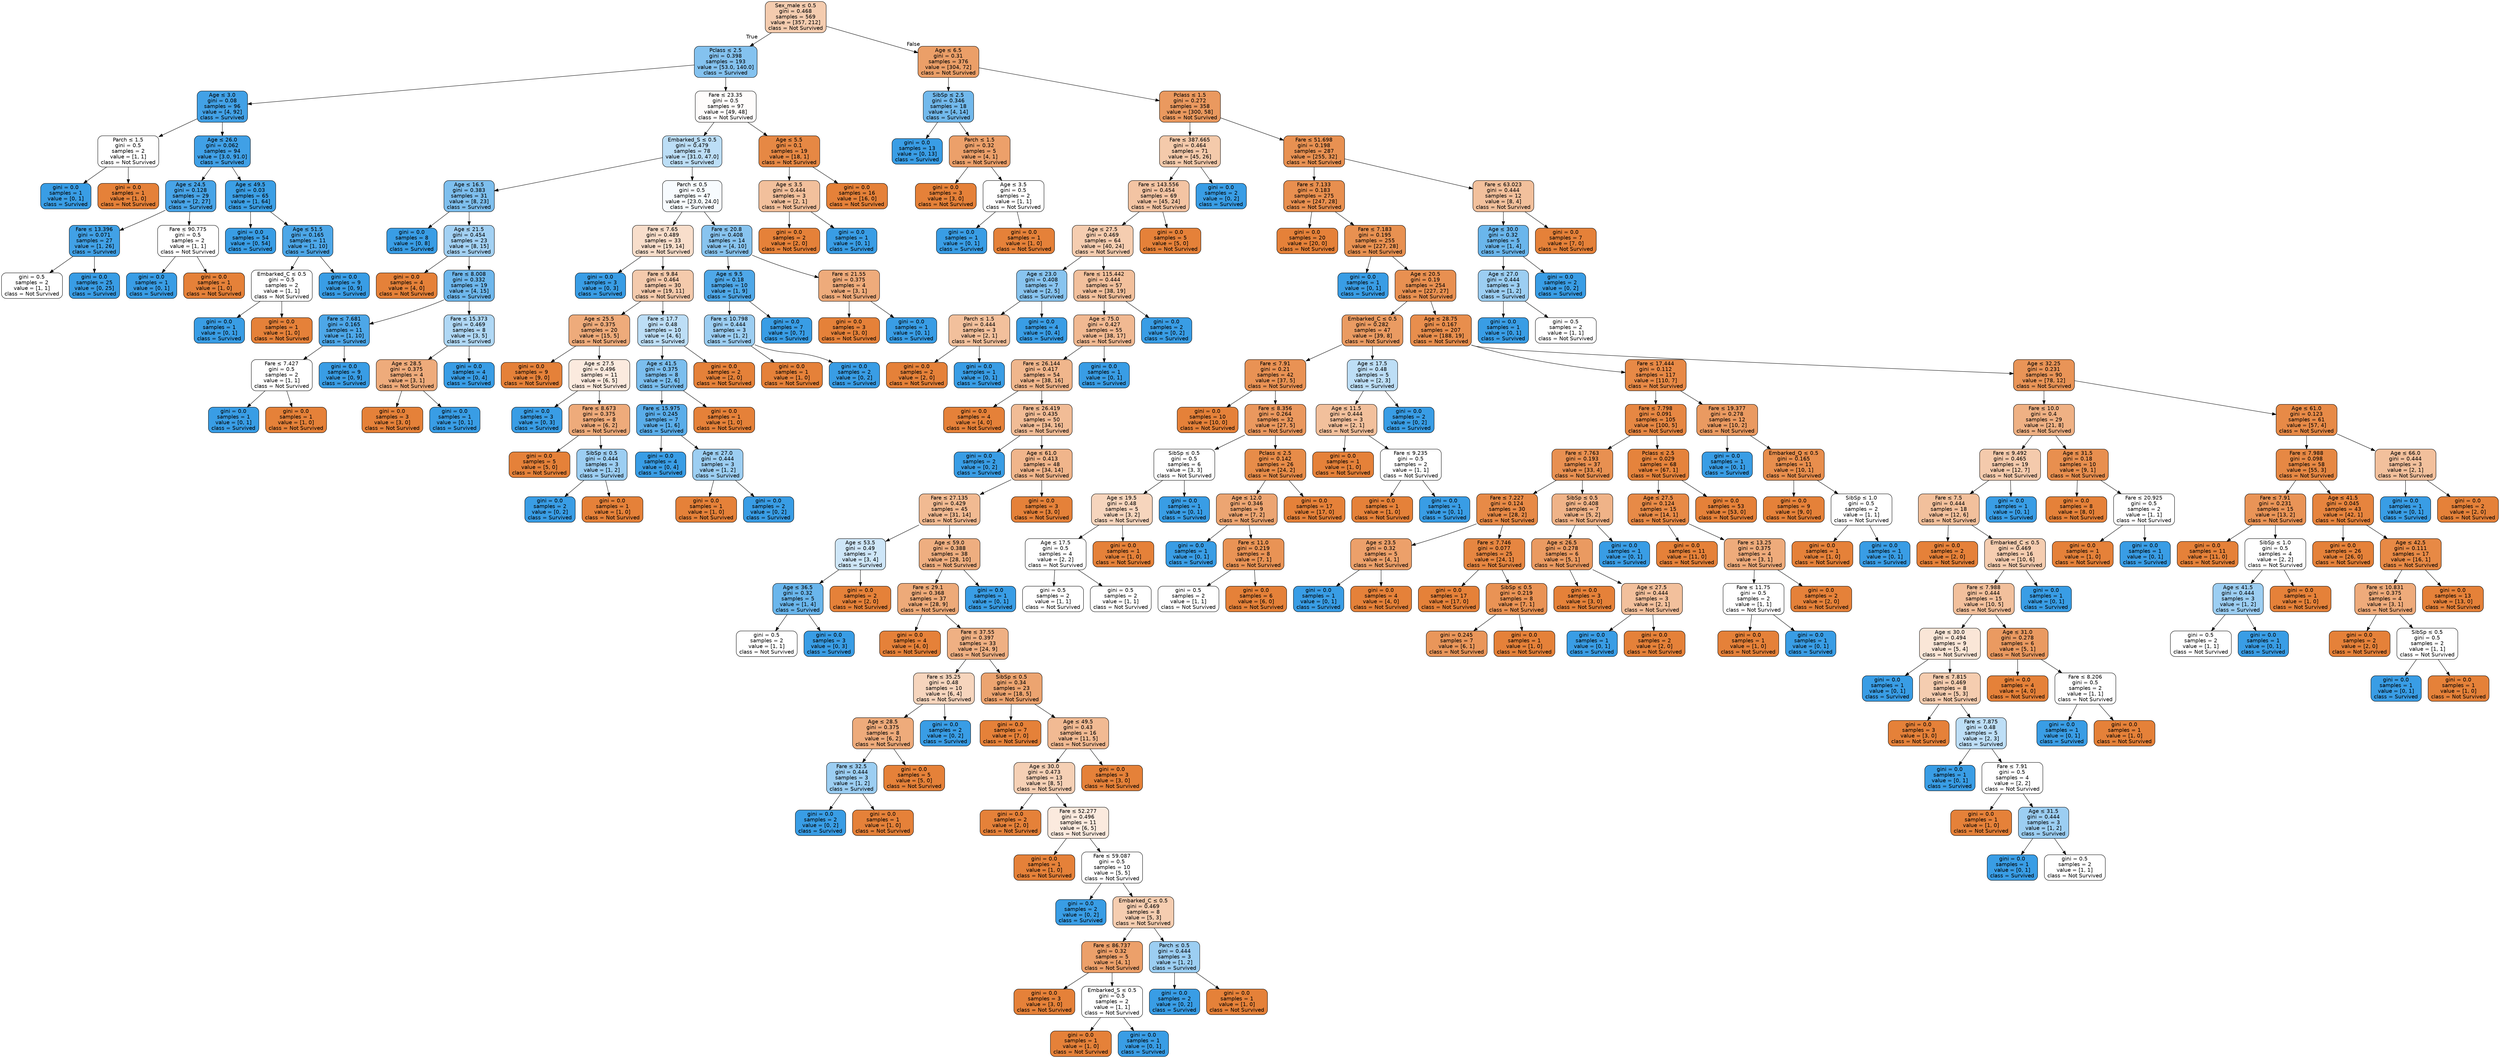 digraph Tree {
node [shape=box, style="filled, rounded", color="black", fontname="helvetica"] ;
edge [fontname="helvetica"] ;
0 [label=<Sex_male &le; 0.5<br/>gini = 0.468<br/>samples = 569<br/>value = [357, 212]<br/>class = Not Survived>, fillcolor="#f4ccaf"] ;
1 [label=<Pclass &le; 2.5<br/>gini = 0.398<br/>samples = 193<br/>value = [53.0, 140.0]<br/>class = Survived>, fillcolor="#84c2ef"] ;
0 -> 1 [labeldistance=2.5, labelangle=45, headlabel="True"] ;
2 [label=<Age &le; 3.0<br/>gini = 0.08<br/>samples = 96<br/>value = [4, 92]<br/>class = Survived>, fillcolor="#42a1e6"] ;
1 -> 2 ;
3 [label=<Parch &le; 1.5<br/>gini = 0.5<br/>samples = 2<br/>value = [1, 1]<br/>class = Not Survived>, fillcolor="#ffffff"] ;
2 -> 3 ;
4 [label=<gini = 0.0<br/>samples = 1<br/>value = [0, 1]<br/>class = Survived>, fillcolor="#399de5"] ;
3 -> 4 ;
5 [label=<gini = 0.0<br/>samples = 1<br/>value = [1, 0]<br/>class = Not Survived>, fillcolor="#e58139"] ;
3 -> 5 ;
6 [label=<Age &le; 26.0<br/>gini = 0.062<br/>samples = 94<br/>value = [3.0, 91.0]<br/>class = Survived>, fillcolor="#40a0e6"] ;
2 -> 6 ;
7 [label=<Age &le; 24.5<br/>gini = 0.128<br/>samples = 29<br/>value = [2, 27]<br/>class = Survived>, fillcolor="#48a4e7"] ;
6 -> 7 ;
8 [label=<Fare &le; 13.396<br/>gini = 0.071<br/>samples = 27<br/>value = [1, 26]<br/>class = Survived>, fillcolor="#41a1e6"] ;
7 -> 8 ;
9 [label=<gini = 0.5<br/>samples = 2<br/>value = [1, 1]<br/>class = Not Survived>, fillcolor="#ffffff"] ;
8 -> 9 ;
10 [label=<gini = 0.0<br/>samples = 25<br/>value = [0, 25]<br/>class = Survived>, fillcolor="#399de5"] ;
8 -> 10 ;
11 [label=<Fare &le; 90.775<br/>gini = 0.5<br/>samples = 2<br/>value = [1, 1]<br/>class = Not Survived>, fillcolor="#ffffff"] ;
7 -> 11 ;
12 [label=<gini = 0.0<br/>samples = 1<br/>value = [0, 1]<br/>class = Survived>, fillcolor="#399de5"] ;
11 -> 12 ;
13 [label=<gini = 0.0<br/>samples = 1<br/>value = [1, 0]<br/>class = Not Survived>, fillcolor="#e58139"] ;
11 -> 13 ;
14 [label=<Age &le; 49.5<br/>gini = 0.03<br/>samples = 65<br/>value = [1, 64]<br/>class = Survived>, fillcolor="#3c9fe5"] ;
6 -> 14 ;
15 [label=<gini = 0.0<br/>samples = 54<br/>value = [0, 54]<br/>class = Survived>, fillcolor="#399de5"] ;
14 -> 15 ;
16 [label=<Age &le; 51.5<br/>gini = 0.165<br/>samples = 11<br/>value = [1, 10]<br/>class = Survived>, fillcolor="#4da7e8"] ;
14 -> 16 ;
17 [label=<Embarked_C &le; 0.5<br/>gini = 0.5<br/>samples = 2<br/>value = [1, 1]<br/>class = Not Survived>, fillcolor="#ffffff"] ;
16 -> 17 ;
18 [label=<gini = 0.0<br/>samples = 1<br/>value = [0, 1]<br/>class = Survived>, fillcolor="#399de5"] ;
17 -> 18 ;
19 [label=<gini = 0.0<br/>samples = 1<br/>value = [1, 0]<br/>class = Not Survived>, fillcolor="#e58139"] ;
17 -> 19 ;
20 [label=<gini = 0.0<br/>samples = 9<br/>value = [0, 9]<br/>class = Survived>, fillcolor="#399de5"] ;
16 -> 20 ;
21 [label=<Fare &le; 23.35<br/>gini = 0.5<br/>samples = 97<br/>value = [49, 48]<br/>class = Not Survived>, fillcolor="#fefcfb"] ;
1 -> 21 ;
22 [label=<Embarked_S &le; 0.5<br/>gini = 0.479<br/>samples = 78<br/>value = [31.0, 47.0]<br/>class = Survived>, fillcolor="#bcdef6"] ;
21 -> 22 ;
23 [label=<Age &le; 16.5<br/>gini = 0.383<br/>samples = 31<br/>value = [8, 23]<br/>class = Survived>, fillcolor="#7ebfee"] ;
22 -> 23 ;
24 [label=<gini = 0.0<br/>samples = 8<br/>value = [0, 8]<br/>class = Survived>, fillcolor="#399de5"] ;
23 -> 24 ;
25 [label=<Age &le; 21.5<br/>gini = 0.454<br/>samples = 23<br/>value = [8, 15]<br/>class = Survived>, fillcolor="#a3d1f3"] ;
23 -> 25 ;
26 [label=<gini = 0.0<br/>samples = 4<br/>value = [4, 0]<br/>class = Not Survived>, fillcolor="#e58139"] ;
25 -> 26 ;
27 [label=<Fare &le; 8.008<br/>gini = 0.332<br/>samples = 19<br/>value = [4, 15]<br/>class = Survived>, fillcolor="#6eb7ec"] ;
25 -> 27 ;
28 [label=<Fare &le; 7.681<br/>gini = 0.165<br/>samples = 11<br/>value = [1, 10]<br/>class = Survived>, fillcolor="#4da7e8"] ;
27 -> 28 ;
29 [label=<Fare &le; 7.427<br/>gini = 0.5<br/>samples = 2<br/>value = [1, 1]<br/>class = Not Survived>, fillcolor="#ffffff"] ;
28 -> 29 ;
30 [label=<gini = 0.0<br/>samples = 1<br/>value = [0, 1]<br/>class = Survived>, fillcolor="#399de5"] ;
29 -> 30 ;
31 [label=<gini = 0.0<br/>samples = 1<br/>value = [1, 0]<br/>class = Not Survived>, fillcolor="#e58139"] ;
29 -> 31 ;
32 [label=<gini = 0.0<br/>samples = 9<br/>value = [0, 9]<br/>class = Survived>, fillcolor="#399de5"] ;
28 -> 32 ;
33 [label=<Fare &le; 15.373<br/>gini = 0.469<br/>samples = 8<br/>value = [3, 5]<br/>class = Survived>, fillcolor="#b0d8f5"] ;
27 -> 33 ;
34 [label=<Age &le; 28.5<br/>gini = 0.375<br/>samples = 4<br/>value = [3, 1]<br/>class = Not Survived>, fillcolor="#eeab7b"] ;
33 -> 34 ;
35 [label=<gini = 0.0<br/>samples = 3<br/>value = [3, 0]<br/>class = Not Survived>, fillcolor="#e58139"] ;
34 -> 35 ;
36 [label=<gini = 0.0<br/>samples = 1<br/>value = [0, 1]<br/>class = Survived>, fillcolor="#399de5"] ;
34 -> 36 ;
37 [label=<gini = 0.0<br/>samples = 4<br/>value = [0, 4]<br/>class = Survived>, fillcolor="#399de5"] ;
33 -> 37 ;
38 [label=<Parch &le; 0.5<br/>gini = 0.5<br/>samples = 47<br/>value = [23.0, 24.0]<br/>class = Survived>, fillcolor="#f7fbfe"] ;
22 -> 38 ;
39 [label=<Fare &le; 7.65<br/>gini = 0.489<br/>samples = 33<br/>value = [19, 14]<br/>class = Not Survived>, fillcolor="#f8decb"] ;
38 -> 39 ;
40 [label=<gini = 0.0<br/>samples = 3<br/>value = [0, 3]<br/>class = Survived>, fillcolor="#399de5"] ;
39 -> 40 ;
41 [label=<Fare &le; 9.84<br/>gini = 0.464<br/>samples = 30<br/>value = [19, 11]<br/>class = Not Survived>, fillcolor="#f4caac"] ;
39 -> 41 ;
42 [label=<Age &le; 25.5<br/>gini = 0.375<br/>samples = 20<br/>value = [15, 5]<br/>class = Not Survived>, fillcolor="#eeab7b"] ;
41 -> 42 ;
43 [label=<gini = 0.0<br/>samples = 9<br/>value = [9, 0]<br/>class = Not Survived>, fillcolor="#e58139"] ;
42 -> 43 ;
44 [label=<Age &le; 27.5<br/>gini = 0.496<br/>samples = 11<br/>value = [6, 5]<br/>class = Not Survived>, fillcolor="#fbeade"] ;
42 -> 44 ;
45 [label=<gini = 0.0<br/>samples = 3<br/>value = [0, 3]<br/>class = Survived>, fillcolor="#399de5"] ;
44 -> 45 ;
46 [label=<Fare &le; 8.673<br/>gini = 0.375<br/>samples = 8<br/>value = [6, 2]<br/>class = Not Survived>, fillcolor="#eeab7b"] ;
44 -> 46 ;
47 [label=<gini = 0.0<br/>samples = 5<br/>value = [5, 0]<br/>class = Not Survived>, fillcolor="#e58139"] ;
46 -> 47 ;
48 [label=<SibSp &le; 0.5<br/>gini = 0.444<br/>samples = 3<br/>value = [1, 2]<br/>class = Survived>, fillcolor="#9ccef2"] ;
46 -> 48 ;
49 [label=<gini = 0.0<br/>samples = 2<br/>value = [0, 2]<br/>class = Survived>, fillcolor="#399de5"] ;
48 -> 49 ;
50 [label=<gini = 0.0<br/>samples = 1<br/>value = [1, 0]<br/>class = Not Survived>, fillcolor="#e58139"] ;
48 -> 50 ;
51 [label=<Fare &le; 17.7<br/>gini = 0.48<br/>samples = 10<br/>value = [4, 6]<br/>class = Survived>, fillcolor="#bddef6"] ;
41 -> 51 ;
52 [label=<Age &le; 41.5<br/>gini = 0.375<br/>samples = 8<br/>value = [2, 6]<br/>class = Survived>, fillcolor="#7bbeee"] ;
51 -> 52 ;
53 [label=<Fare &le; 15.975<br/>gini = 0.245<br/>samples = 7<br/>value = [1, 6]<br/>class = Survived>, fillcolor="#5aade9"] ;
52 -> 53 ;
54 [label=<gini = 0.0<br/>samples = 4<br/>value = [0, 4]<br/>class = Survived>, fillcolor="#399de5"] ;
53 -> 54 ;
55 [label=<Age &le; 27.0<br/>gini = 0.444<br/>samples = 3<br/>value = [1, 2]<br/>class = Survived>, fillcolor="#9ccef2"] ;
53 -> 55 ;
56 [label=<gini = 0.0<br/>samples = 1<br/>value = [1, 0]<br/>class = Not Survived>, fillcolor="#e58139"] ;
55 -> 56 ;
57 [label=<gini = 0.0<br/>samples = 2<br/>value = [0, 2]<br/>class = Survived>, fillcolor="#399de5"] ;
55 -> 57 ;
58 [label=<gini = 0.0<br/>samples = 1<br/>value = [1, 0]<br/>class = Not Survived>, fillcolor="#e58139"] ;
52 -> 58 ;
59 [label=<gini = 0.0<br/>samples = 2<br/>value = [2, 0]<br/>class = Not Survived>, fillcolor="#e58139"] ;
51 -> 59 ;
60 [label=<Fare &le; 20.8<br/>gini = 0.408<br/>samples = 14<br/>value = [4, 10]<br/>class = Survived>, fillcolor="#88c4ef"] ;
38 -> 60 ;
61 [label=<Age &le; 9.5<br/>gini = 0.18<br/>samples = 10<br/>value = [1, 9]<br/>class = Survived>, fillcolor="#4fa8e8"] ;
60 -> 61 ;
62 [label=<Fare &le; 10.798<br/>gini = 0.444<br/>samples = 3<br/>value = [1, 2]<br/>class = Survived>, fillcolor="#9ccef2"] ;
61 -> 62 ;
63 [label=<gini = 0.0<br/>samples = 1<br/>value = [1, 0]<br/>class = Not Survived>, fillcolor="#e58139"] ;
62 -> 63 ;
64 [label=<gini = 0.0<br/>samples = 2<br/>value = [0, 2]<br/>class = Survived>, fillcolor="#399de5"] ;
62 -> 64 ;
65 [label=<gini = 0.0<br/>samples = 7<br/>value = [0, 7]<br/>class = Survived>, fillcolor="#399de5"] ;
61 -> 65 ;
66 [label=<Fare &le; 21.55<br/>gini = 0.375<br/>samples = 4<br/>value = [3, 1]<br/>class = Not Survived>, fillcolor="#eeab7b"] ;
60 -> 66 ;
67 [label=<gini = 0.0<br/>samples = 3<br/>value = [3, 0]<br/>class = Not Survived>, fillcolor="#e58139"] ;
66 -> 67 ;
68 [label=<gini = 0.0<br/>samples = 1<br/>value = [0, 1]<br/>class = Survived>, fillcolor="#399de5"] ;
66 -> 68 ;
69 [label=<Age &le; 5.5<br/>gini = 0.1<br/>samples = 19<br/>value = [18, 1]<br/>class = Not Survived>, fillcolor="#e68844"] ;
21 -> 69 ;
70 [label=<Age &le; 3.5<br/>gini = 0.444<br/>samples = 3<br/>value = [2, 1]<br/>class = Not Survived>, fillcolor="#f2c09c"] ;
69 -> 70 ;
71 [label=<gini = 0.0<br/>samples = 2<br/>value = [2, 0]<br/>class = Not Survived>, fillcolor="#e58139"] ;
70 -> 71 ;
72 [label=<gini = 0.0<br/>samples = 1<br/>value = [0, 1]<br/>class = Survived>, fillcolor="#399de5"] ;
70 -> 72 ;
73 [label=<gini = 0.0<br/>samples = 16<br/>value = [16, 0]<br/>class = Not Survived>, fillcolor="#e58139"] ;
69 -> 73 ;
74 [label=<Age &le; 6.5<br/>gini = 0.31<br/>samples = 376<br/>value = [304, 72]<br/>class = Not Survived>, fillcolor="#eb9f68"] ;
0 -> 74 [labeldistance=2.5, labelangle=-45, headlabel="False"] ;
75 [label=<SibSp &le; 2.5<br/>gini = 0.346<br/>samples = 18<br/>value = [4, 14]<br/>class = Survived>, fillcolor="#72b9ec"] ;
74 -> 75 ;
76 [label=<gini = 0.0<br/>samples = 13<br/>value = [0, 13]<br/>class = Survived>, fillcolor="#399de5"] ;
75 -> 76 ;
77 [label=<Parch &le; 1.5<br/>gini = 0.32<br/>samples = 5<br/>value = [4, 1]<br/>class = Not Survived>, fillcolor="#eca06a"] ;
75 -> 77 ;
78 [label=<gini = 0.0<br/>samples = 3<br/>value = [3, 0]<br/>class = Not Survived>, fillcolor="#e58139"] ;
77 -> 78 ;
79 [label=<Age &le; 3.5<br/>gini = 0.5<br/>samples = 2<br/>value = [1, 1]<br/>class = Not Survived>, fillcolor="#ffffff"] ;
77 -> 79 ;
80 [label=<gini = 0.0<br/>samples = 1<br/>value = [0, 1]<br/>class = Survived>, fillcolor="#399de5"] ;
79 -> 80 ;
81 [label=<gini = 0.0<br/>samples = 1<br/>value = [1, 0]<br/>class = Not Survived>, fillcolor="#e58139"] ;
79 -> 81 ;
82 [label=<Pclass &le; 1.5<br/>gini = 0.272<br/>samples = 358<br/>value = [300, 58]<br/>class = Not Survived>, fillcolor="#ea995f"] ;
74 -> 82 ;
83 [label=<Fare &le; 387.665<br/>gini = 0.464<br/>samples = 71<br/>value = [45, 26]<br/>class = Not Survived>, fillcolor="#f4caab"] ;
82 -> 83 ;
84 [label=<Fare &le; 143.556<br/>gini = 0.454<br/>samples = 69<br/>value = [45, 24]<br/>class = Not Survived>, fillcolor="#f3c4a3"] ;
83 -> 84 ;
85 [label=<Age &le; 27.5<br/>gini = 0.469<br/>samples = 64<br/>value = [40, 24]<br/>class = Not Survived>, fillcolor="#f5cdb0"] ;
84 -> 85 ;
86 [label=<Age &le; 23.0<br/>gini = 0.408<br/>samples = 7<br/>value = [2, 5]<br/>class = Survived>, fillcolor="#88c4ef"] ;
85 -> 86 ;
87 [label=<Parch &le; 1.5<br/>gini = 0.444<br/>samples = 3<br/>value = [2, 1]<br/>class = Not Survived>, fillcolor="#f2c09c"] ;
86 -> 87 ;
88 [label=<gini = 0.0<br/>samples = 2<br/>value = [2, 0]<br/>class = Not Survived>, fillcolor="#e58139"] ;
87 -> 88 ;
89 [label=<gini = 0.0<br/>samples = 1<br/>value = [0, 1]<br/>class = Survived>, fillcolor="#399de5"] ;
87 -> 89 ;
90 [label=<gini = 0.0<br/>samples = 4<br/>value = [0, 4]<br/>class = Survived>, fillcolor="#399de5"] ;
86 -> 90 ;
91 [label=<Fare &le; 115.442<br/>gini = 0.444<br/>samples = 57<br/>value = [38, 19]<br/>class = Not Survived>, fillcolor="#f2c09c"] ;
85 -> 91 ;
92 [label=<Age &le; 75.0<br/>gini = 0.427<br/>samples = 55<br/>value = [38, 17]<br/>class = Not Survived>, fillcolor="#f1b992"] ;
91 -> 92 ;
93 [label=<Fare &le; 26.144<br/>gini = 0.417<br/>samples = 54<br/>value = [38, 16]<br/>class = Not Survived>, fillcolor="#f0b68c"] ;
92 -> 93 ;
94 [label=<gini = 0.0<br/>samples = 4<br/>value = [4, 0]<br/>class = Not Survived>, fillcolor="#e58139"] ;
93 -> 94 ;
95 [label=<Fare &le; 26.419<br/>gini = 0.435<br/>samples = 50<br/>value = [34, 16]<br/>class = Not Survived>, fillcolor="#f1bc96"] ;
93 -> 95 ;
96 [label=<gini = 0.0<br/>samples = 2<br/>value = [0, 2]<br/>class = Survived>, fillcolor="#399de5"] ;
95 -> 96 ;
97 [label=<Age &le; 61.0<br/>gini = 0.413<br/>samples = 48<br/>value = [34, 14]<br/>class = Not Survived>, fillcolor="#f0b58b"] ;
95 -> 97 ;
98 [label=<Fare &le; 27.135<br/>gini = 0.429<br/>samples = 45<br/>value = [31, 14]<br/>class = Not Survived>, fillcolor="#f1ba92"] ;
97 -> 98 ;
99 [label=<Age &le; 53.5<br/>gini = 0.49<br/>samples = 7<br/>value = [3, 4]<br/>class = Survived>, fillcolor="#cee6f8"] ;
98 -> 99 ;
100 [label=<Age &le; 36.5<br/>gini = 0.32<br/>samples = 5<br/>value = [1, 4]<br/>class = Survived>, fillcolor="#6ab6ec"] ;
99 -> 100 ;
101 [label=<gini = 0.5<br/>samples = 2<br/>value = [1, 1]<br/>class = Not Survived>, fillcolor="#ffffff"] ;
100 -> 101 ;
102 [label=<gini = 0.0<br/>samples = 3<br/>value = [0, 3]<br/>class = Survived>, fillcolor="#399de5"] ;
100 -> 102 ;
103 [label=<gini = 0.0<br/>samples = 2<br/>value = [2, 0]<br/>class = Not Survived>, fillcolor="#e58139"] ;
99 -> 103 ;
104 [label=<Age &le; 59.0<br/>gini = 0.388<br/>samples = 38<br/>value = [28, 10]<br/>class = Not Survived>, fillcolor="#eeae80"] ;
98 -> 104 ;
105 [label=<Fare &le; 29.1<br/>gini = 0.368<br/>samples = 37<br/>value = [28, 9]<br/>class = Not Survived>, fillcolor="#edaa79"] ;
104 -> 105 ;
106 [label=<gini = 0.0<br/>samples = 4<br/>value = [4, 0]<br/>class = Not Survived>, fillcolor="#e58139"] ;
105 -> 106 ;
107 [label=<Fare &le; 37.55<br/>gini = 0.397<br/>samples = 33<br/>value = [24, 9]<br/>class = Not Survived>, fillcolor="#efb083"] ;
105 -> 107 ;
108 [label=<Fare &le; 35.25<br/>gini = 0.48<br/>samples = 10<br/>value = [6, 4]<br/>class = Not Survived>, fillcolor="#f6d5bd"] ;
107 -> 108 ;
109 [label=<Age &le; 28.5<br/>gini = 0.375<br/>samples = 8<br/>value = [6, 2]<br/>class = Not Survived>, fillcolor="#eeab7b"] ;
108 -> 109 ;
110 [label=<Fare &le; 32.5<br/>gini = 0.444<br/>samples = 3<br/>value = [1, 2]<br/>class = Survived>, fillcolor="#9ccef2"] ;
109 -> 110 ;
111 [label=<gini = 0.0<br/>samples = 2<br/>value = [0, 2]<br/>class = Survived>, fillcolor="#399de5"] ;
110 -> 111 ;
112 [label=<gini = 0.0<br/>samples = 1<br/>value = [1, 0]<br/>class = Not Survived>, fillcolor="#e58139"] ;
110 -> 112 ;
113 [label=<gini = 0.0<br/>samples = 5<br/>value = [5, 0]<br/>class = Not Survived>, fillcolor="#e58139"] ;
109 -> 113 ;
114 [label=<gini = 0.0<br/>samples = 2<br/>value = [0, 2]<br/>class = Survived>, fillcolor="#399de5"] ;
108 -> 114 ;
115 [label=<SibSp &le; 0.5<br/>gini = 0.34<br/>samples = 23<br/>value = [18, 5]<br/>class = Not Survived>, fillcolor="#eca470"] ;
107 -> 115 ;
116 [label=<gini = 0.0<br/>samples = 7<br/>value = [7, 0]<br/>class = Not Survived>, fillcolor="#e58139"] ;
115 -> 116 ;
117 [label=<Age &le; 49.5<br/>gini = 0.43<br/>samples = 16<br/>value = [11, 5]<br/>class = Not Survived>, fillcolor="#f1ba93"] ;
115 -> 117 ;
118 [label=<Age &le; 30.0<br/>gini = 0.473<br/>samples = 13<br/>value = [8, 5]<br/>class = Not Survived>, fillcolor="#f5d0b5"] ;
117 -> 118 ;
119 [label=<gini = 0.0<br/>samples = 2<br/>value = [2, 0]<br/>class = Not Survived>, fillcolor="#e58139"] ;
118 -> 119 ;
120 [label=<Fare &le; 52.277<br/>gini = 0.496<br/>samples = 11<br/>value = [6, 5]<br/>class = Not Survived>, fillcolor="#fbeade"] ;
118 -> 120 ;
121 [label=<gini = 0.0<br/>samples = 1<br/>value = [1, 0]<br/>class = Not Survived>, fillcolor="#e58139"] ;
120 -> 121 ;
122 [label=<Fare &le; 59.087<br/>gini = 0.5<br/>samples = 10<br/>value = [5, 5]<br/>class = Not Survived>, fillcolor="#ffffff"] ;
120 -> 122 ;
123 [label=<gini = 0.0<br/>samples = 2<br/>value = [0, 2]<br/>class = Survived>, fillcolor="#399de5"] ;
122 -> 123 ;
124 [label=<Embarked_C &le; 0.5<br/>gini = 0.469<br/>samples = 8<br/>value = [5, 3]<br/>class = Not Survived>, fillcolor="#f5cdb0"] ;
122 -> 124 ;
125 [label=<Fare &le; 86.737<br/>gini = 0.32<br/>samples = 5<br/>value = [4, 1]<br/>class = Not Survived>, fillcolor="#eca06a"] ;
124 -> 125 ;
126 [label=<gini = 0.0<br/>samples = 3<br/>value = [3, 0]<br/>class = Not Survived>, fillcolor="#e58139"] ;
125 -> 126 ;
127 [label=<Embarked_S &le; 0.5<br/>gini = 0.5<br/>samples = 2<br/>value = [1, 1]<br/>class = Not Survived>, fillcolor="#ffffff"] ;
125 -> 127 ;
128 [label=<gini = 0.0<br/>samples = 1<br/>value = [1, 0]<br/>class = Not Survived>, fillcolor="#e58139"] ;
127 -> 128 ;
129 [label=<gini = 0.0<br/>samples = 1<br/>value = [0, 1]<br/>class = Survived>, fillcolor="#399de5"] ;
127 -> 129 ;
130 [label=<Parch &le; 0.5<br/>gini = 0.444<br/>samples = 3<br/>value = [1, 2]<br/>class = Survived>, fillcolor="#9ccef2"] ;
124 -> 130 ;
131 [label=<gini = 0.0<br/>samples = 2<br/>value = [0, 2]<br/>class = Survived>, fillcolor="#399de5"] ;
130 -> 131 ;
132 [label=<gini = 0.0<br/>samples = 1<br/>value = [1, 0]<br/>class = Not Survived>, fillcolor="#e58139"] ;
130 -> 132 ;
133 [label=<gini = 0.0<br/>samples = 3<br/>value = [3, 0]<br/>class = Not Survived>, fillcolor="#e58139"] ;
117 -> 133 ;
134 [label=<gini = 0.0<br/>samples = 1<br/>value = [0, 1]<br/>class = Survived>, fillcolor="#399de5"] ;
104 -> 134 ;
135 [label=<gini = 0.0<br/>samples = 3<br/>value = [3, 0]<br/>class = Not Survived>, fillcolor="#e58139"] ;
97 -> 135 ;
136 [label=<gini = 0.0<br/>samples = 1<br/>value = [0, 1]<br/>class = Survived>, fillcolor="#399de5"] ;
92 -> 136 ;
137 [label=<gini = 0.0<br/>samples = 2<br/>value = [0, 2]<br/>class = Survived>, fillcolor="#399de5"] ;
91 -> 137 ;
138 [label=<gini = 0.0<br/>samples = 5<br/>value = [5, 0]<br/>class = Not Survived>, fillcolor="#e58139"] ;
84 -> 138 ;
139 [label=<gini = 0.0<br/>samples = 2<br/>value = [0, 2]<br/>class = Survived>, fillcolor="#399de5"] ;
83 -> 139 ;
140 [label=<Fare &le; 51.698<br/>gini = 0.198<br/>samples = 287<br/>value = [255, 32]<br/>class = Not Survived>, fillcolor="#e89152"] ;
82 -> 140 ;
141 [label=<Fare &le; 7.133<br/>gini = 0.183<br/>samples = 275<br/>value = [247, 28]<br/>class = Not Survived>, fillcolor="#e88f4f"] ;
140 -> 141 ;
142 [label=<gini = 0.0<br/>samples = 20<br/>value = [20, 0]<br/>class = Not Survived>, fillcolor="#e58139"] ;
141 -> 142 ;
143 [label=<Fare &le; 7.183<br/>gini = 0.195<br/>samples = 255<br/>value = [227, 28]<br/>class = Not Survived>, fillcolor="#e89151"] ;
141 -> 143 ;
144 [label=<gini = 0.0<br/>samples = 1<br/>value = [0, 1]<br/>class = Survived>, fillcolor="#399de5"] ;
143 -> 144 ;
145 [label=<Age &le; 20.5<br/>gini = 0.19<br/>samples = 254<br/>value = [227, 27]<br/>class = Not Survived>, fillcolor="#e89051"] ;
143 -> 145 ;
146 [label=<Embarked_C &le; 0.5<br/>gini = 0.282<br/>samples = 47<br/>value = [39, 8]<br/>class = Not Survived>, fillcolor="#ea9b62"] ;
145 -> 146 ;
147 [label=<Fare &le; 7.91<br/>gini = 0.21<br/>samples = 42<br/>value = [37, 5]<br/>class = Not Survived>, fillcolor="#e99254"] ;
146 -> 147 ;
148 [label=<gini = 0.0<br/>samples = 10<br/>value = [10, 0]<br/>class = Not Survived>, fillcolor="#e58139"] ;
147 -> 148 ;
149 [label=<Fare &le; 8.356<br/>gini = 0.264<br/>samples = 32<br/>value = [27, 5]<br/>class = Not Survived>, fillcolor="#ea985e"] ;
147 -> 149 ;
150 [label=<SibSp &le; 0.5<br/>gini = 0.5<br/>samples = 6<br/>value = [3, 3]<br/>class = Not Survived>, fillcolor="#ffffff"] ;
149 -> 150 ;
151 [label=<Age &le; 19.5<br/>gini = 0.48<br/>samples = 5<br/>value = [3, 2]<br/>class = Not Survived>, fillcolor="#f6d5bd"] ;
150 -> 151 ;
152 [label=<Age &le; 17.5<br/>gini = 0.5<br/>samples = 4<br/>value = [2, 2]<br/>class = Not Survived>, fillcolor="#ffffff"] ;
151 -> 152 ;
153 [label=<gini = 0.5<br/>samples = 2<br/>value = [1, 1]<br/>class = Not Survived>, fillcolor="#ffffff"] ;
152 -> 153 ;
154 [label=<gini = 0.5<br/>samples = 2<br/>value = [1, 1]<br/>class = Not Survived>, fillcolor="#ffffff"] ;
152 -> 154 ;
155 [label=<gini = 0.0<br/>samples = 1<br/>value = [1, 0]<br/>class = Not Survived>, fillcolor="#e58139"] ;
151 -> 155 ;
156 [label=<gini = 0.0<br/>samples = 1<br/>value = [0, 1]<br/>class = Survived>, fillcolor="#399de5"] ;
150 -> 156 ;
157 [label=<Pclass &le; 2.5<br/>gini = 0.142<br/>samples = 26<br/>value = [24, 2]<br/>class = Not Survived>, fillcolor="#e78c49"] ;
149 -> 157 ;
158 [label=<Age &le; 12.0<br/>gini = 0.346<br/>samples = 9<br/>value = [7, 2]<br/>class = Not Survived>, fillcolor="#eca572"] ;
157 -> 158 ;
159 [label=<gini = 0.0<br/>samples = 1<br/>value = [0, 1]<br/>class = Survived>, fillcolor="#399de5"] ;
158 -> 159 ;
160 [label=<Fare &le; 11.0<br/>gini = 0.219<br/>samples = 8<br/>value = [7, 1]<br/>class = Not Survived>, fillcolor="#e99355"] ;
158 -> 160 ;
161 [label=<gini = 0.5<br/>samples = 2<br/>value = [1, 1]<br/>class = Not Survived>, fillcolor="#ffffff"] ;
160 -> 161 ;
162 [label=<gini = 0.0<br/>samples = 6<br/>value = [6, 0]<br/>class = Not Survived>, fillcolor="#e58139"] ;
160 -> 162 ;
163 [label=<gini = 0.0<br/>samples = 17<br/>value = [17, 0]<br/>class = Not Survived>, fillcolor="#e58139"] ;
157 -> 163 ;
164 [label=<Age &le; 17.5<br/>gini = 0.48<br/>samples = 5<br/>value = [2, 3]<br/>class = Survived>, fillcolor="#bddef6"] ;
146 -> 164 ;
165 [label=<Age &le; 11.5<br/>gini = 0.444<br/>samples = 3<br/>value = [2, 1]<br/>class = Not Survived>, fillcolor="#f2c09c"] ;
164 -> 165 ;
166 [label=<gini = 0.0<br/>samples = 1<br/>value = [1, 0]<br/>class = Not Survived>, fillcolor="#e58139"] ;
165 -> 166 ;
167 [label=<Fare &le; 9.235<br/>gini = 0.5<br/>samples = 2<br/>value = [1, 1]<br/>class = Not Survived>, fillcolor="#ffffff"] ;
165 -> 167 ;
168 [label=<gini = 0.0<br/>samples = 1<br/>value = [1, 0]<br/>class = Not Survived>, fillcolor="#e58139"] ;
167 -> 168 ;
169 [label=<gini = 0.0<br/>samples = 1<br/>value = [0, 1]<br/>class = Survived>, fillcolor="#399de5"] ;
167 -> 169 ;
170 [label=<gini = 0.0<br/>samples = 2<br/>value = [0, 2]<br/>class = Survived>, fillcolor="#399de5"] ;
164 -> 170 ;
171 [label=<Age &le; 28.75<br/>gini = 0.167<br/>samples = 207<br/>value = [188, 19]<br/>class = Not Survived>, fillcolor="#e88e4d"] ;
145 -> 171 ;
172 [label=<Fare &le; 17.444<br/>gini = 0.112<br/>samples = 117<br/>value = [110, 7]<br/>class = Not Survived>, fillcolor="#e78946"] ;
171 -> 172 ;
173 [label=<Fare &le; 7.798<br/>gini = 0.091<br/>samples = 105<br/>value = [100, 5]<br/>class = Not Survived>, fillcolor="#e68743"] ;
172 -> 173 ;
174 [label=<Fare &le; 7.763<br/>gini = 0.193<br/>samples = 37<br/>value = [33, 4]<br/>class = Not Survived>, fillcolor="#e89051"] ;
173 -> 174 ;
175 [label=<Fare &le; 7.227<br/>gini = 0.124<br/>samples = 30<br/>value = [28, 2]<br/>class = Not Survived>, fillcolor="#e78a47"] ;
174 -> 175 ;
176 [label=<Age &le; 23.5<br/>gini = 0.32<br/>samples = 5<br/>value = [4, 1]<br/>class = Not Survived>, fillcolor="#eca06a"] ;
175 -> 176 ;
177 [label=<gini = 0.0<br/>samples = 1<br/>value = [0, 1]<br/>class = Survived>, fillcolor="#399de5"] ;
176 -> 177 ;
178 [label=<gini = 0.0<br/>samples = 4<br/>value = [4, 0]<br/>class = Not Survived>, fillcolor="#e58139"] ;
176 -> 178 ;
179 [label=<Fare &le; 7.746<br/>gini = 0.077<br/>samples = 25<br/>value = [24, 1]<br/>class = Not Survived>, fillcolor="#e68641"] ;
175 -> 179 ;
180 [label=<gini = 0.0<br/>samples = 17<br/>value = [17, 0]<br/>class = Not Survived>, fillcolor="#e58139"] ;
179 -> 180 ;
181 [label=<SibSp &le; 0.5<br/>gini = 0.219<br/>samples = 8<br/>value = [7, 1]<br/>class = Not Survived>, fillcolor="#e99355"] ;
179 -> 181 ;
182 [label=<gini = 0.245<br/>samples = 7<br/>value = [6, 1]<br/>class = Not Survived>, fillcolor="#e9965a"] ;
181 -> 182 ;
183 [label=<gini = 0.0<br/>samples = 1<br/>value = [1, 0]<br/>class = Not Survived>, fillcolor="#e58139"] ;
181 -> 183 ;
184 [label=<SibSp &le; 0.5<br/>gini = 0.408<br/>samples = 7<br/>value = [5, 2]<br/>class = Not Survived>, fillcolor="#efb388"] ;
174 -> 184 ;
185 [label=<Age &le; 26.5<br/>gini = 0.278<br/>samples = 6<br/>value = [5, 1]<br/>class = Not Survived>, fillcolor="#ea9a61"] ;
184 -> 185 ;
186 [label=<gini = 0.0<br/>samples = 3<br/>value = [3, 0]<br/>class = Not Survived>, fillcolor="#e58139"] ;
185 -> 186 ;
187 [label=<Age &le; 27.5<br/>gini = 0.444<br/>samples = 3<br/>value = [2, 1]<br/>class = Not Survived>, fillcolor="#f2c09c"] ;
185 -> 187 ;
188 [label=<gini = 0.0<br/>samples = 1<br/>value = [0, 1]<br/>class = Survived>, fillcolor="#399de5"] ;
187 -> 188 ;
189 [label=<gini = 0.0<br/>samples = 2<br/>value = [2, 0]<br/>class = Not Survived>, fillcolor="#e58139"] ;
187 -> 189 ;
190 [label=<gini = 0.0<br/>samples = 1<br/>value = [0, 1]<br/>class = Survived>, fillcolor="#399de5"] ;
184 -> 190 ;
191 [label=<Pclass &le; 2.5<br/>gini = 0.029<br/>samples = 68<br/>value = [67, 1]<br/>class = Not Survived>, fillcolor="#e5833c"] ;
173 -> 191 ;
192 [label=<Age &le; 27.5<br/>gini = 0.124<br/>samples = 15<br/>value = [14, 1]<br/>class = Not Survived>, fillcolor="#e78a47"] ;
191 -> 192 ;
193 [label=<gini = 0.0<br/>samples = 11<br/>value = [11, 0]<br/>class = Not Survived>, fillcolor="#e58139"] ;
192 -> 193 ;
194 [label=<Fare &le; 13.25<br/>gini = 0.375<br/>samples = 4<br/>value = [3, 1]<br/>class = Not Survived>, fillcolor="#eeab7b"] ;
192 -> 194 ;
195 [label=<Fare &le; 11.75<br/>gini = 0.5<br/>samples = 2<br/>value = [1, 1]<br/>class = Not Survived>, fillcolor="#ffffff"] ;
194 -> 195 ;
196 [label=<gini = 0.0<br/>samples = 1<br/>value = [1, 0]<br/>class = Not Survived>, fillcolor="#e58139"] ;
195 -> 196 ;
197 [label=<gini = 0.0<br/>samples = 1<br/>value = [0, 1]<br/>class = Survived>, fillcolor="#399de5"] ;
195 -> 197 ;
198 [label=<gini = 0.0<br/>samples = 2<br/>value = [2, 0]<br/>class = Not Survived>, fillcolor="#e58139"] ;
194 -> 198 ;
199 [label=<gini = 0.0<br/>samples = 53<br/>value = [53, 0]<br/>class = Not Survived>, fillcolor="#e58139"] ;
191 -> 199 ;
200 [label=<Fare &le; 19.377<br/>gini = 0.278<br/>samples = 12<br/>value = [10, 2]<br/>class = Not Survived>, fillcolor="#ea9a61"] ;
172 -> 200 ;
201 [label=<gini = 0.0<br/>samples = 1<br/>value = [0, 1]<br/>class = Survived>, fillcolor="#399de5"] ;
200 -> 201 ;
202 [label=<Embarked_Q &le; 0.5<br/>gini = 0.165<br/>samples = 11<br/>value = [10, 1]<br/>class = Not Survived>, fillcolor="#e88e4d"] ;
200 -> 202 ;
203 [label=<gini = 0.0<br/>samples = 9<br/>value = [9, 0]<br/>class = Not Survived>, fillcolor="#e58139"] ;
202 -> 203 ;
204 [label=<SibSp &le; 1.0<br/>gini = 0.5<br/>samples = 2<br/>value = [1, 1]<br/>class = Not Survived>, fillcolor="#ffffff"] ;
202 -> 204 ;
205 [label=<gini = 0.0<br/>samples = 1<br/>value = [1, 0]<br/>class = Not Survived>, fillcolor="#e58139"] ;
204 -> 205 ;
206 [label=<gini = 0.0<br/>samples = 1<br/>value = [0, 1]<br/>class = Survived>, fillcolor="#399de5"] ;
204 -> 206 ;
207 [label=<Age &le; 32.25<br/>gini = 0.231<br/>samples = 90<br/>value = [78, 12]<br/>class = Not Survived>, fillcolor="#e99457"] ;
171 -> 207 ;
208 [label=<Fare &le; 10.0<br/>gini = 0.4<br/>samples = 29<br/>value = [21, 8]<br/>class = Not Survived>, fillcolor="#efb184"] ;
207 -> 208 ;
209 [label=<Fare &le; 9.492<br/>gini = 0.465<br/>samples = 19<br/>value = [12, 7]<br/>class = Not Survived>, fillcolor="#f4caac"] ;
208 -> 209 ;
210 [label=<Fare &le; 7.5<br/>gini = 0.444<br/>samples = 18<br/>value = [12, 6]<br/>class = Not Survived>, fillcolor="#f2c09c"] ;
209 -> 210 ;
211 [label=<gini = 0.0<br/>samples = 2<br/>value = [2, 0]<br/>class = Not Survived>, fillcolor="#e58139"] ;
210 -> 211 ;
212 [label=<Embarked_C &le; 0.5<br/>gini = 0.469<br/>samples = 16<br/>value = [10, 6]<br/>class = Not Survived>, fillcolor="#f5cdb0"] ;
210 -> 212 ;
213 [label=<Fare &le; 7.988<br/>gini = 0.444<br/>samples = 15<br/>value = [10, 5]<br/>class = Not Survived>, fillcolor="#f2c09c"] ;
212 -> 213 ;
214 [label=<Age &le; 30.0<br/>gini = 0.494<br/>samples = 9<br/>value = [5, 4]<br/>class = Not Survived>, fillcolor="#fae6d7"] ;
213 -> 214 ;
215 [label=<gini = 0.0<br/>samples = 1<br/>value = [0, 1]<br/>class = Survived>, fillcolor="#399de5"] ;
214 -> 215 ;
216 [label=<Fare &le; 7.815<br/>gini = 0.469<br/>samples = 8<br/>value = [5, 3]<br/>class = Not Survived>, fillcolor="#f5cdb0"] ;
214 -> 216 ;
217 [label=<gini = 0.0<br/>samples = 3<br/>value = [3, 0]<br/>class = Not Survived>, fillcolor="#e58139"] ;
216 -> 217 ;
218 [label=<Fare &le; 7.875<br/>gini = 0.48<br/>samples = 5<br/>value = [2, 3]<br/>class = Survived>, fillcolor="#bddef6"] ;
216 -> 218 ;
219 [label=<gini = 0.0<br/>samples = 1<br/>value = [0, 1]<br/>class = Survived>, fillcolor="#399de5"] ;
218 -> 219 ;
220 [label=<Fare &le; 7.91<br/>gini = 0.5<br/>samples = 4<br/>value = [2, 2]<br/>class = Not Survived>, fillcolor="#ffffff"] ;
218 -> 220 ;
221 [label=<gini = 0.0<br/>samples = 1<br/>value = [1, 0]<br/>class = Not Survived>, fillcolor="#e58139"] ;
220 -> 221 ;
222 [label=<Age &le; 31.5<br/>gini = 0.444<br/>samples = 3<br/>value = [1, 2]<br/>class = Survived>, fillcolor="#9ccef2"] ;
220 -> 222 ;
223 [label=<gini = 0.0<br/>samples = 1<br/>value = [0, 1]<br/>class = Survived>, fillcolor="#399de5"] ;
222 -> 223 ;
224 [label=<gini = 0.5<br/>samples = 2<br/>value = [1, 1]<br/>class = Not Survived>, fillcolor="#ffffff"] ;
222 -> 224 ;
225 [label=<Age &le; 31.0<br/>gini = 0.278<br/>samples = 6<br/>value = [5, 1]<br/>class = Not Survived>, fillcolor="#ea9a61"] ;
213 -> 225 ;
226 [label=<gini = 0.0<br/>samples = 4<br/>value = [4, 0]<br/>class = Not Survived>, fillcolor="#e58139"] ;
225 -> 226 ;
227 [label=<Fare &le; 8.206<br/>gini = 0.5<br/>samples = 2<br/>value = [1, 1]<br/>class = Not Survived>, fillcolor="#ffffff"] ;
225 -> 227 ;
228 [label=<gini = 0.0<br/>samples = 1<br/>value = [0, 1]<br/>class = Survived>, fillcolor="#399de5"] ;
227 -> 228 ;
229 [label=<gini = 0.0<br/>samples = 1<br/>value = [1, 0]<br/>class = Not Survived>, fillcolor="#e58139"] ;
227 -> 229 ;
230 [label=<gini = 0.0<br/>samples = 1<br/>value = [0, 1]<br/>class = Survived>, fillcolor="#399de5"] ;
212 -> 230 ;
231 [label=<gini = 0.0<br/>samples = 1<br/>value = [0, 1]<br/>class = Survived>, fillcolor="#399de5"] ;
209 -> 231 ;
232 [label=<Age &le; 31.5<br/>gini = 0.18<br/>samples = 10<br/>value = [9, 1]<br/>class = Not Survived>, fillcolor="#e88f4f"] ;
208 -> 232 ;
233 [label=<gini = 0.0<br/>samples = 8<br/>value = [8, 0]<br/>class = Not Survived>, fillcolor="#e58139"] ;
232 -> 233 ;
234 [label=<Fare &le; 20.925<br/>gini = 0.5<br/>samples = 2<br/>value = [1, 1]<br/>class = Not Survived>, fillcolor="#ffffff"] ;
232 -> 234 ;
235 [label=<gini = 0.0<br/>samples = 1<br/>value = [1, 0]<br/>class = Not Survived>, fillcolor="#e58139"] ;
234 -> 235 ;
236 [label=<gini = 0.0<br/>samples = 1<br/>value = [0, 1]<br/>class = Survived>, fillcolor="#399de5"] ;
234 -> 236 ;
237 [label=<Age &le; 61.0<br/>gini = 0.123<br/>samples = 61<br/>value = [57, 4]<br/>class = Not Survived>, fillcolor="#e78a47"] ;
207 -> 237 ;
238 [label=<Fare &le; 7.988<br/>gini = 0.098<br/>samples = 58<br/>value = [55, 3]<br/>class = Not Survived>, fillcolor="#e68844"] ;
237 -> 238 ;
239 [label=<Fare &le; 7.91<br/>gini = 0.231<br/>samples = 15<br/>value = [13, 2]<br/>class = Not Survived>, fillcolor="#e99457"] ;
238 -> 239 ;
240 [label=<gini = 0.0<br/>samples = 11<br/>value = [11, 0]<br/>class = Not Survived>, fillcolor="#e58139"] ;
239 -> 240 ;
241 [label=<SibSp &le; 1.0<br/>gini = 0.5<br/>samples = 4<br/>value = [2, 2]<br/>class = Not Survived>, fillcolor="#ffffff"] ;
239 -> 241 ;
242 [label=<Age &le; 41.5<br/>gini = 0.444<br/>samples = 3<br/>value = [1, 2]<br/>class = Survived>, fillcolor="#9ccef2"] ;
241 -> 242 ;
243 [label=<gini = 0.5<br/>samples = 2<br/>value = [1, 1]<br/>class = Not Survived>, fillcolor="#ffffff"] ;
242 -> 243 ;
244 [label=<gini = 0.0<br/>samples = 1<br/>value = [0, 1]<br/>class = Survived>, fillcolor="#399de5"] ;
242 -> 244 ;
245 [label=<gini = 0.0<br/>samples = 1<br/>value = [1, 0]<br/>class = Not Survived>, fillcolor="#e58139"] ;
241 -> 245 ;
246 [label=<Age &le; 41.5<br/>gini = 0.045<br/>samples = 43<br/>value = [42, 1]<br/>class = Not Survived>, fillcolor="#e6843e"] ;
238 -> 246 ;
247 [label=<gini = 0.0<br/>samples = 26<br/>value = [26, 0]<br/>class = Not Survived>, fillcolor="#e58139"] ;
246 -> 247 ;
248 [label=<Age &le; 42.5<br/>gini = 0.111<br/>samples = 17<br/>value = [16, 1]<br/>class = Not Survived>, fillcolor="#e78945"] ;
246 -> 248 ;
249 [label=<Fare &le; 10.831<br/>gini = 0.375<br/>samples = 4<br/>value = [3, 1]<br/>class = Not Survived>, fillcolor="#eeab7b"] ;
248 -> 249 ;
250 [label=<gini = 0.0<br/>samples = 2<br/>value = [2, 0]<br/>class = Not Survived>, fillcolor="#e58139"] ;
249 -> 250 ;
251 [label=<SibSp &le; 0.5<br/>gini = 0.5<br/>samples = 2<br/>value = [1, 1]<br/>class = Not Survived>, fillcolor="#ffffff"] ;
249 -> 251 ;
252 [label=<gini = 0.0<br/>samples = 1<br/>value = [0, 1]<br/>class = Survived>, fillcolor="#399de5"] ;
251 -> 252 ;
253 [label=<gini = 0.0<br/>samples = 1<br/>value = [1, 0]<br/>class = Not Survived>, fillcolor="#e58139"] ;
251 -> 253 ;
254 [label=<gini = 0.0<br/>samples = 13<br/>value = [13, 0]<br/>class = Not Survived>, fillcolor="#e58139"] ;
248 -> 254 ;
255 [label=<Age &le; 66.0<br/>gini = 0.444<br/>samples = 3<br/>value = [2, 1]<br/>class = Not Survived>, fillcolor="#f2c09c"] ;
237 -> 255 ;
256 [label=<gini = 0.0<br/>samples = 1<br/>value = [0, 1]<br/>class = Survived>, fillcolor="#399de5"] ;
255 -> 256 ;
257 [label=<gini = 0.0<br/>samples = 2<br/>value = [2, 0]<br/>class = Not Survived>, fillcolor="#e58139"] ;
255 -> 257 ;
258 [label=<Fare &le; 63.023<br/>gini = 0.444<br/>samples = 12<br/>value = [8, 4]<br/>class = Not Survived>, fillcolor="#f2c09c"] ;
140 -> 258 ;
259 [label=<Age &le; 30.0<br/>gini = 0.32<br/>samples = 5<br/>value = [1, 4]<br/>class = Survived>, fillcolor="#6ab6ec"] ;
258 -> 259 ;
260 [label=<Age &le; 27.0<br/>gini = 0.444<br/>samples = 3<br/>value = [1, 2]<br/>class = Survived>, fillcolor="#9ccef2"] ;
259 -> 260 ;
261 [label=<gini = 0.0<br/>samples = 1<br/>value = [0, 1]<br/>class = Survived>, fillcolor="#399de5"] ;
260 -> 261 ;
262 [label=<gini = 0.5<br/>samples = 2<br/>value = [1, 1]<br/>class = Not Survived>, fillcolor="#ffffff"] ;
260 -> 262 ;
263 [label=<gini = 0.0<br/>samples = 2<br/>value = [0, 2]<br/>class = Survived>, fillcolor="#399de5"] ;
259 -> 263 ;
264 [label=<gini = 0.0<br/>samples = 7<br/>value = [7, 0]<br/>class = Not Survived>, fillcolor="#e58139"] ;
258 -> 264 ;
}
